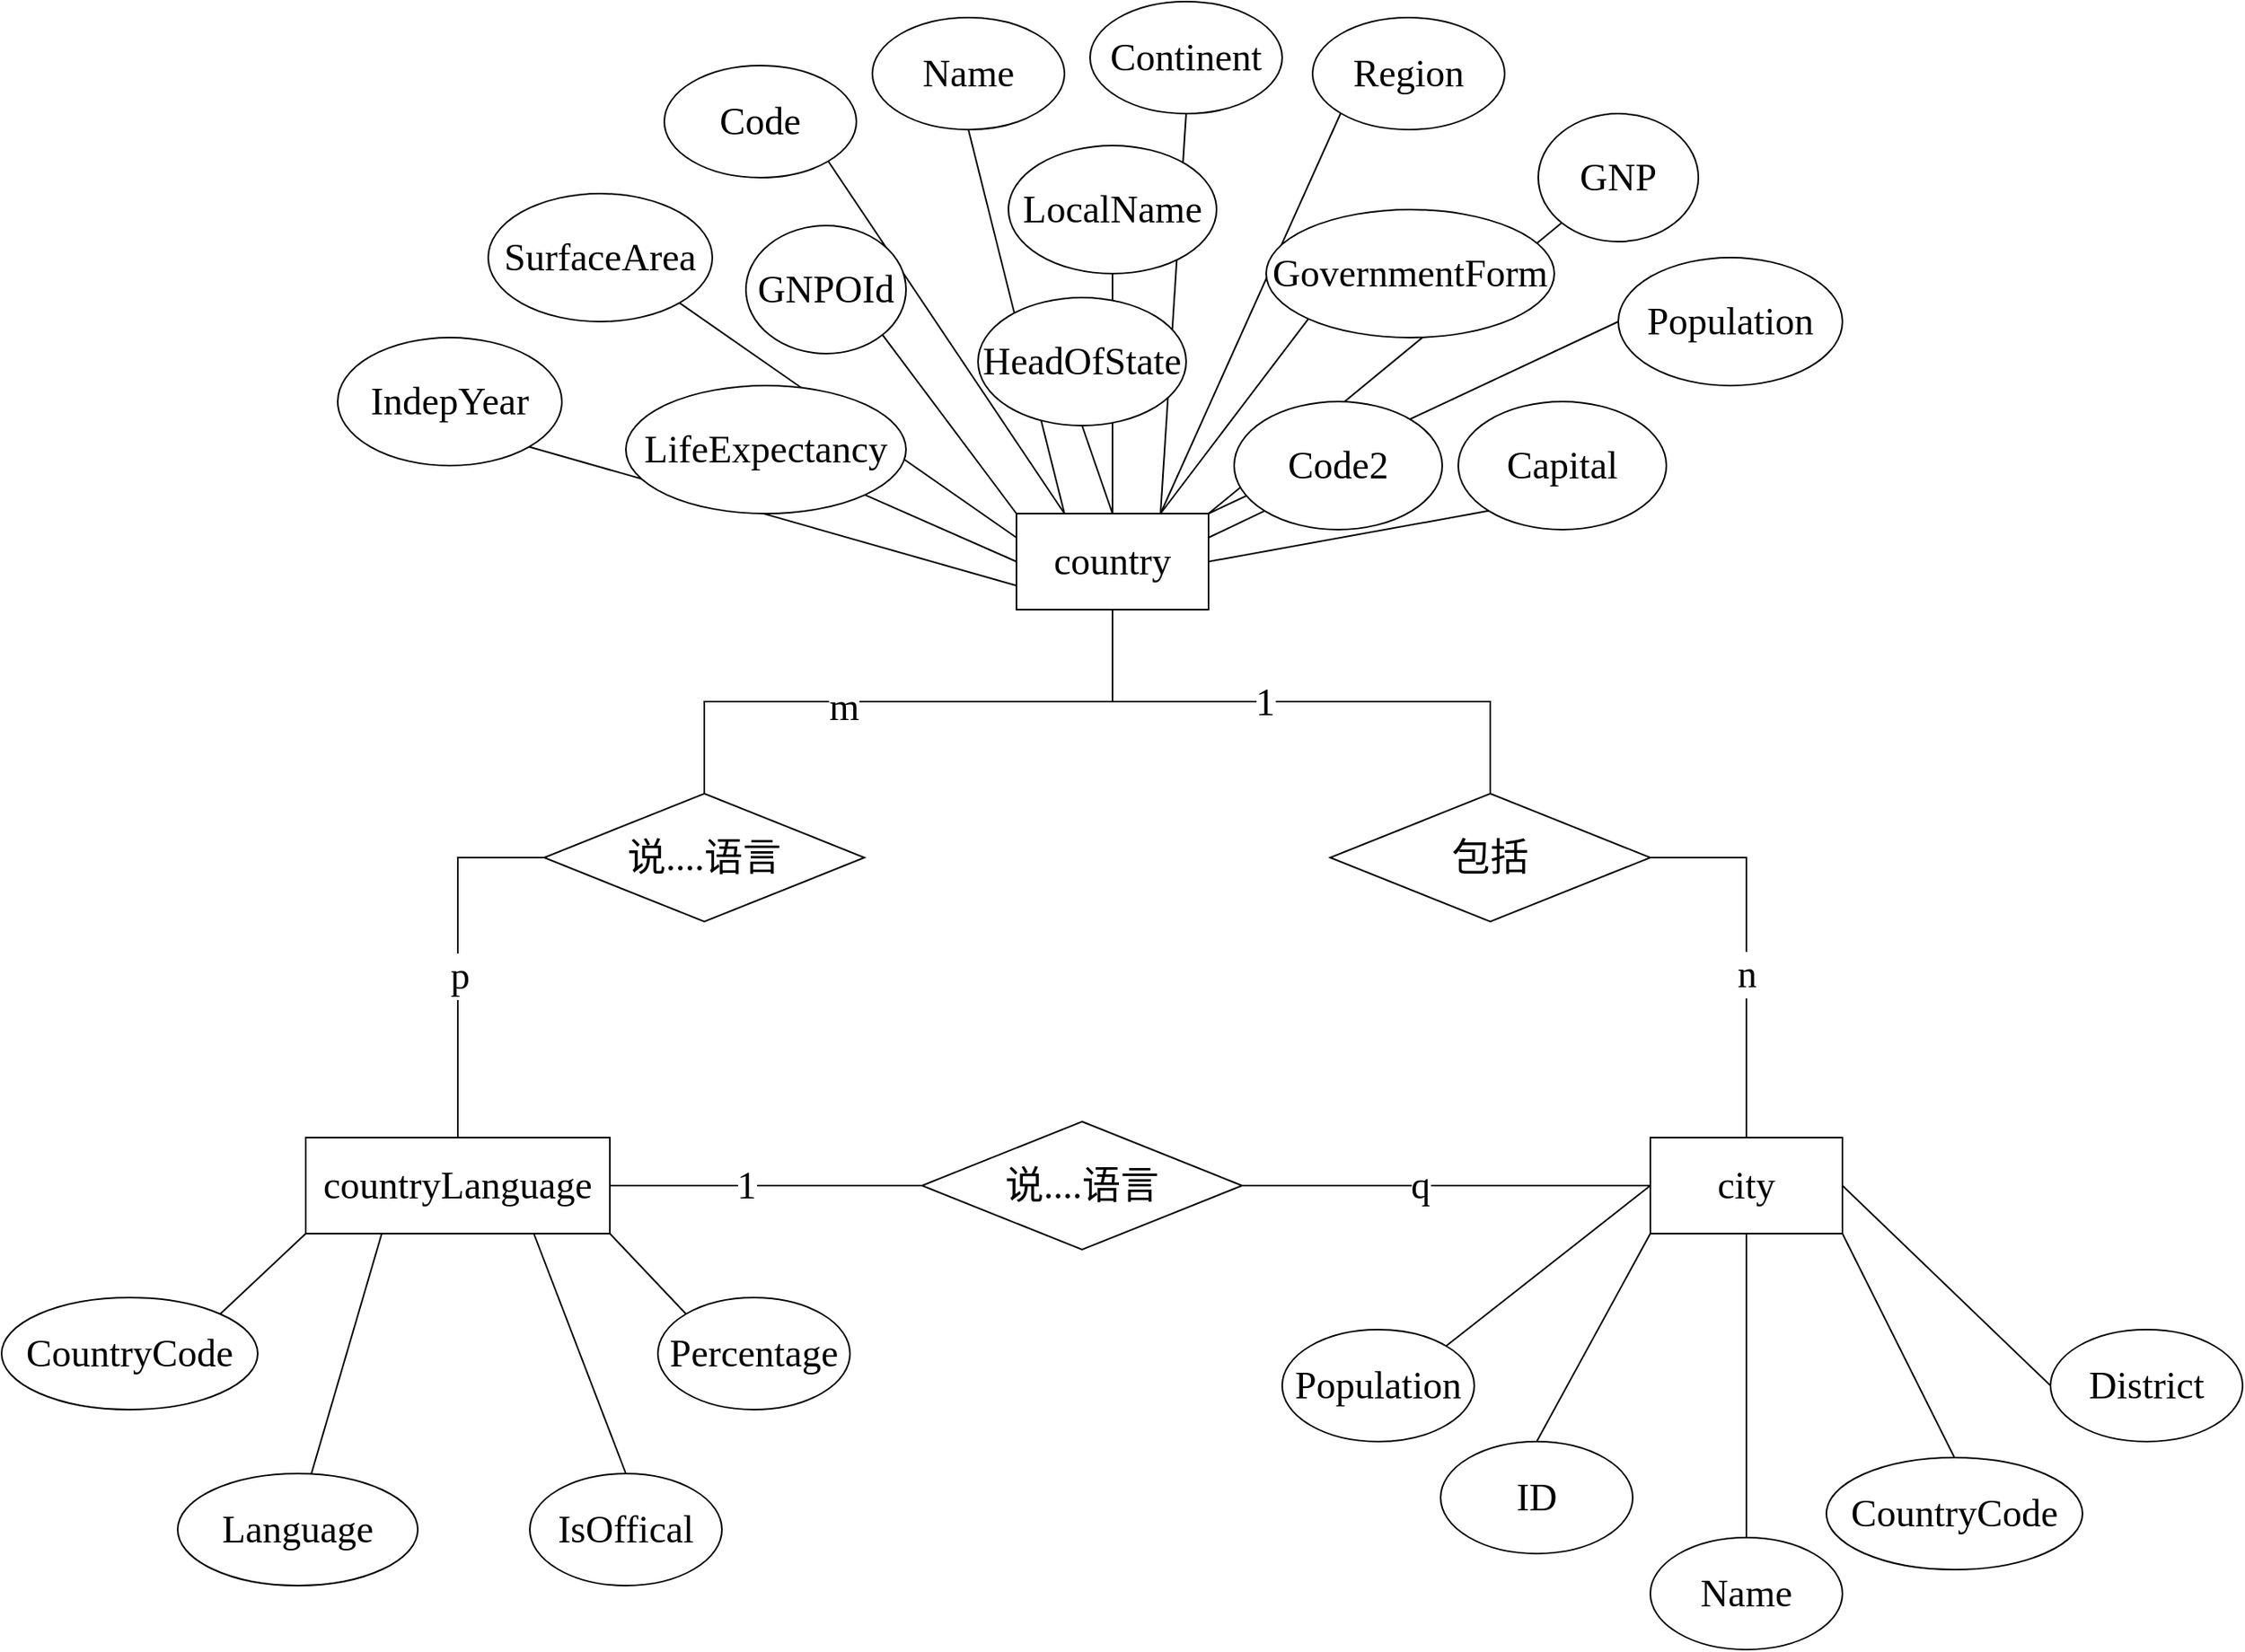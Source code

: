 <mxfile version="19.0.2" type="device"><diagram id="pAOOGw_GC8fOj6FFnymJ" name="第 1 页"><mxGraphModel dx="2998" dy="1329" grid="1" gridSize="10" guides="1" tooltips="1" connect="1" arrows="1" fold="1" page="1" pageScale="1" pageWidth="827" pageHeight="1169" math="0" shadow="0"><root><mxCell id="0"/><mxCell id="1" parent="0"/><mxCell id="q2WDj2eFsgshXKI_7M9w-46" value="" style="endArrow=none;html=1;rounded=0;fontFamily=Times New Roman;fontSize=24;fontColor=#000000;entryX=1;entryY=0;entryDx=0;entryDy=0;exitX=0;exitY=0.5;exitDx=0;exitDy=0;" edge="1" parent="1" source="q2WDj2eFsgshXKI_7M9w-16" target="q2WDj2eFsgshXKI_7M9w-1"><mxGeometry width="50" height="50" relative="1" as="geometry"><mxPoint x="144" y="520" as="sourcePoint"/><mxPoint x="39.194" y="478.365" as="targetPoint"/></mxGeometry></mxCell><mxCell id="q2WDj2eFsgshXKI_7M9w-45" value="" style="endArrow=none;html=1;rounded=0;fontFamily=Times New Roman;fontSize=24;fontColor=#000000;entryX=0;entryY=1;entryDx=0;entryDy=0;exitX=1;exitY=0;exitDx=0;exitDy=0;" edge="1" parent="1" source="q2WDj2eFsgshXKI_7M9w-1" target="q2WDj2eFsgshXKI_7M9w-18"><mxGeometry width="50" height="50" relative="1" as="geometry"><mxPoint x="134" y="510" as="sourcePoint"/><mxPoint x="29.194" y="468.365" as="targetPoint"/></mxGeometry></mxCell><mxCell id="q2WDj2eFsgshXKI_7M9w-44" value="" style="endArrow=none;html=1;rounded=0;fontFamily=Times New Roman;fontSize=24;fontColor=#000000;entryX=0;entryY=1;entryDx=0;entryDy=0;exitX=0.75;exitY=0;exitDx=0;exitDy=0;" edge="1" parent="1" source="q2WDj2eFsgshXKI_7M9w-1" target="q2WDj2eFsgshXKI_7M9w-12"><mxGeometry width="50" height="50" relative="1" as="geometry"><mxPoint x="124" y="500" as="sourcePoint"/><mxPoint x="19.194" y="458.365" as="targetPoint"/></mxGeometry></mxCell><mxCell id="q2WDj2eFsgshXKI_7M9w-43" value="" style="endArrow=none;html=1;rounded=0;fontFamily=Times New Roman;fontSize=24;fontColor=#000000;entryX=0.5;entryY=1;entryDx=0;entryDy=0;exitX=0.75;exitY=0;exitDx=0;exitDy=0;" edge="1" parent="1" source="q2WDj2eFsgshXKI_7M9w-1" target="q2WDj2eFsgshXKI_7M9w-11"><mxGeometry width="50" height="50" relative="1" as="geometry"><mxPoint x="114" y="490" as="sourcePoint"/><mxPoint x="9.194" y="448.365" as="targetPoint"/></mxGeometry></mxCell><mxCell id="q2WDj2eFsgshXKI_7M9w-42" value="" style="endArrow=none;html=1;rounded=0;fontFamily=Times New Roman;fontSize=24;fontColor=#000000;entryX=0.5;entryY=1;entryDx=0;entryDy=0;exitX=0.25;exitY=0;exitDx=0;exitDy=0;" edge="1" parent="1" source="q2WDj2eFsgshXKI_7M9w-1" target="q2WDj2eFsgshXKI_7M9w-10"><mxGeometry width="50" height="50" relative="1" as="geometry"><mxPoint x="104" y="480" as="sourcePoint"/><mxPoint x="-0.806" y="438.365" as="targetPoint"/></mxGeometry></mxCell><mxCell id="q2WDj2eFsgshXKI_7M9w-41" value="" style="endArrow=none;html=1;rounded=0;fontFamily=Times New Roman;fontSize=24;fontColor=#000000;entryX=0.5;entryY=1;entryDx=0;entryDy=0;exitX=0.5;exitY=0;exitDx=0;exitDy=0;" edge="1" parent="1" source="q2WDj2eFsgshXKI_7M9w-1" target="q2WDj2eFsgshXKI_7M9w-20"><mxGeometry width="50" height="50" relative="1" as="geometry"><mxPoint x="94" y="470" as="sourcePoint"/><mxPoint x="-10.806" y="428.365" as="targetPoint"/></mxGeometry></mxCell><mxCell id="q2WDj2eFsgshXKI_7M9w-38" value="" style="endArrow=none;html=1;rounded=0;fontFamily=Times New Roman;fontSize=24;fontColor=#000000;entryX=1;entryY=1;entryDx=0;entryDy=0;exitX=0.25;exitY=0;exitDx=0;exitDy=0;startArrow=none;" edge="1" parent="1" source="q2WDj2eFsgshXKI_7M9w-1" target="q2WDj2eFsgshXKI_7M9w-9"><mxGeometry width="50" height="50" relative="1" as="geometry"><mxPoint x="-20" y="340" as="sourcePoint"/><mxPoint x="-20.806" y="418.365" as="targetPoint"/></mxGeometry></mxCell><mxCell id="q2WDj2eFsgshXKI_7M9w-35" value="" style="endArrow=none;html=1;rounded=0;fontFamily=Times New Roman;fontSize=24;fontColor=#000000;entryX=0;entryY=1;entryDx=0;entryDy=0;exitX=1;exitY=0.25;exitDx=0;exitDy=0;" edge="1" parent="1" source="q2WDj2eFsgshXKI_7M9w-1" target="q2WDj2eFsgshXKI_7M9w-24"><mxGeometry width="50" height="50" relative="1" as="geometry"><mxPoint x="54" y="430" as="sourcePoint"/><mxPoint x="-50.806" y="388.365" as="targetPoint"/></mxGeometry></mxCell><mxCell id="q2WDj2eFsgshXKI_7M9w-33" value="" style="endArrow=none;html=1;rounded=0;fontFamily=Times New Roman;fontSize=24;fontColor=#000000;entryX=1;entryY=1;entryDx=0;entryDy=0;exitX=0;exitY=0.25;exitDx=0;exitDy=0;" edge="1" parent="1" source="q2WDj2eFsgshXKI_7M9w-1" target="q2WDj2eFsgshXKI_7M9w-14"><mxGeometry width="50" height="50" relative="1" as="geometry"><mxPoint x="34" y="410" as="sourcePoint"/><mxPoint x="-70.806" y="368.365" as="targetPoint"/></mxGeometry></mxCell><mxCell id="q2WDj2eFsgshXKI_7M9w-31" value="" style="endArrow=none;html=1;rounded=0;fontFamily=Times New Roman;fontSize=24;fontColor=#000000;entryX=1;entryY=1;entryDx=0;entryDy=0;exitX=0;exitY=0.75;exitDx=0;exitDy=0;" edge="1" parent="1" source="q2WDj2eFsgshXKI_7M9w-1" target="q2WDj2eFsgshXKI_7M9w-15"><mxGeometry width="50" height="50" relative="1" as="geometry"><mxPoint x="330" y="460" as="sourcePoint"/><mxPoint x="380" y="410" as="targetPoint"/></mxGeometry></mxCell><mxCell id="q2WDj2eFsgshXKI_7M9w-1" value="&lt;font face=&quot;Times New Roman&quot; style=&quot;font-size: 24px;&quot;&gt;country&lt;/font&gt;" style="rounded=0;whiteSpace=wrap;html=1;" vertex="1" parent="1"><mxGeometry x="24" y="370" width="120" height="60" as="geometry"/></mxCell><mxCell id="q2WDj2eFsgshXKI_7M9w-2" value="&lt;font face=&quot;Times New Roman&quot; style=&quot;font-size: 24px;&quot;&gt;city&lt;/font&gt;" style="rounded=0;whiteSpace=wrap;html=1;" vertex="1" parent="1"><mxGeometry x="420" y="760" width="120" height="60" as="geometry"/></mxCell><mxCell id="q2WDj2eFsgshXKI_7M9w-3" value="&lt;font face=&quot;Times New Roman&quot; style=&quot;font-size: 24px;&quot;&gt;countryLanguage&lt;/font&gt;" style="rounded=0;whiteSpace=wrap;html=1;" vertex="1" parent="1"><mxGeometry x="-420" y="760" width="190" height="60" as="geometry"/></mxCell><mxCell id="q2WDj2eFsgshXKI_7M9w-4" value="ID" style="ellipse;whiteSpace=wrap;html=1;fontFamily=Times New Roman;fontSize=24;" vertex="1" parent="1"><mxGeometry x="289" y="950" width="120" height="70" as="geometry"/></mxCell><mxCell id="q2WDj2eFsgshXKI_7M9w-5" value="Name" style="ellipse;whiteSpace=wrap;html=1;fontFamily=Times New Roman;fontSize=24;" vertex="1" parent="1"><mxGeometry x="420" y="1010" width="120" height="70" as="geometry"/></mxCell><mxCell id="q2WDj2eFsgshXKI_7M9w-6" value="CountryCode" style="ellipse;whiteSpace=wrap;html=1;fontFamily=Times New Roman;fontSize=24;" vertex="1" parent="1"><mxGeometry x="530" y="960" width="160" height="70" as="geometry"/></mxCell><mxCell id="q2WDj2eFsgshXKI_7M9w-7" value="District" style="ellipse;whiteSpace=wrap;html=1;fontFamily=Times New Roman;fontSize=24;" vertex="1" parent="1"><mxGeometry x="670" y="880" width="120" height="70" as="geometry"/></mxCell><mxCell id="q2WDj2eFsgshXKI_7M9w-8" value="Population" style="ellipse;whiteSpace=wrap;html=1;fontFamily=Times New Roman;fontSize=24;" vertex="1" parent="1"><mxGeometry x="190" y="880" width="120" height="70" as="geometry"/></mxCell><mxCell id="q2WDj2eFsgshXKI_7M9w-9" value="Code" style="ellipse;whiteSpace=wrap;html=1;fontFamily=Times New Roman;fontSize=24;" vertex="1" parent="1"><mxGeometry x="-196" y="90" width="120" height="70" as="geometry"/></mxCell><mxCell id="q2WDj2eFsgshXKI_7M9w-10" value="Name" style="ellipse;whiteSpace=wrap;html=1;fontFamily=Times New Roman;fontSize=24;" vertex="1" parent="1"><mxGeometry x="-66" y="60" width="120" height="70" as="geometry"/></mxCell><mxCell id="q2WDj2eFsgshXKI_7M9w-11" value="Continent" style="ellipse;whiteSpace=wrap;html=1;fontFamily=Times New Roman;fontSize=24;" vertex="1" parent="1"><mxGeometry x="70" y="50" width="120" height="70" as="geometry"/></mxCell><mxCell id="q2WDj2eFsgshXKI_7M9w-12" value="Region" style="ellipse;whiteSpace=wrap;html=1;fontFamily=Times New Roman;fontSize=24;" vertex="1" parent="1"><mxGeometry x="209" y="60" width="120" height="70" as="geometry"/></mxCell><mxCell id="q2WDj2eFsgshXKI_7M9w-14" value="&lt;span style=&quot;text-align: left;&quot;&gt;&lt;font style=&quot;font-size: 24px;&quot;&gt;SurfaceArea&lt;/font&gt;&lt;/span&gt;" style="ellipse;whiteSpace=wrap;html=1;fontFamily=Times New Roman;fontSize=24;" vertex="1" parent="1"><mxGeometry x="-306" y="170" width="140" height="80" as="geometry"/></mxCell><mxCell id="q2WDj2eFsgshXKI_7M9w-15" value="&lt;span style=&quot;text-align: left;&quot;&gt;&lt;font style=&quot;font-size: 24px;&quot;&gt;IndepYear&lt;/font&gt;&lt;/span&gt;" style="ellipse;whiteSpace=wrap;html=1;fontFamily=Times New Roman;fontSize=24;" vertex="1" parent="1"><mxGeometry x="-400" y="260" width="140" height="80" as="geometry"/></mxCell><mxCell id="q2WDj2eFsgshXKI_7M9w-16" value="&lt;span style=&quot;text-align: left;&quot;&gt;&lt;font style=&quot;font-size: 24px;&quot;&gt;Population&lt;/font&gt;&lt;/span&gt;" style="ellipse;whiteSpace=wrap;html=1;fontFamily=Times New Roman;fontSize=24;" vertex="1" parent="1"><mxGeometry x="400" y="210" width="140" height="80" as="geometry"/></mxCell><mxCell id="q2WDj2eFsgshXKI_7M9w-17" value="&lt;span style=&quot;text-align: left;&quot;&gt;&lt;font style=&quot;font-size: 24px;&quot;&gt;LifeExpectancy&lt;/font&gt;&lt;/span&gt;" style="ellipse;whiteSpace=wrap;html=1;fontFamily=Times New Roman;fontSize=24;" vertex="1" parent="1"><mxGeometry x="-220" y="290" width="175" height="80" as="geometry"/></mxCell><mxCell id="q2WDj2eFsgshXKI_7M9w-18" value="&lt;span style=&quot;text-align: left;&quot;&gt;&lt;font style=&quot;font-size: 24px;&quot;&gt;GNP&lt;/font&gt;&lt;/span&gt;" style="ellipse;whiteSpace=wrap;html=1;fontFamily=Times New Roman;fontSize=24;" vertex="1" parent="1"><mxGeometry x="350" y="120" width="100" height="80" as="geometry"/></mxCell><mxCell id="q2WDj2eFsgshXKI_7M9w-20" value="&lt;span style=&quot;text-align: left;&quot;&gt;&lt;font style=&quot;font-size: 24px;&quot;&gt;LocalName&lt;/font&gt;&lt;/span&gt;" style="ellipse;whiteSpace=wrap;html=1;fontFamily=Times New Roman;fontSize=24;" vertex="1" parent="1"><mxGeometry x="19" y="140" width="130" height="80" as="geometry"/></mxCell><mxCell id="q2WDj2eFsgshXKI_7M9w-21" value="&lt;span style=&quot;text-align: left;&quot;&gt;&lt;font style=&quot;font-size: 24px;&quot;&gt;GovernmentForm&lt;/font&gt;&lt;/span&gt;" style="ellipse;whiteSpace=wrap;html=1;fontFamily=Times New Roman;fontSize=24;" vertex="1" parent="1"><mxGeometry x="180" y="180" width="180" height="80" as="geometry"/></mxCell><mxCell id="q2WDj2eFsgshXKI_7M9w-22" value="&lt;span style=&quot;text-align: left;&quot;&gt;&lt;font style=&quot;font-size: 24px;&quot;&gt;HeadOfState&lt;/font&gt;&lt;/span&gt;" style="ellipse;whiteSpace=wrap;html=1;fontFamily=Times New Roman;fontSize=24;" vertex="1" parent="1"><mxGeometry y="235" width="130" height="80" as="geometry"/></mxCell><mxCell id="q2WDj2eFsgshXKI_7M9w-23" value="&lt;span style=&quot;text-align: left;&quot;&gt;&lt;font style=&quot;font-size: 24px;&quot;&gt;Capital&lt;/font&gt;&lt;/span&gt;" style="ellipse;whiteSpace=wrap;html=1;fontFamily=Times New Roman;fontSize=24;" vertex="1" parent="1"><mxGeometry x="300" y="300" width="130" height="80" as="geometry"/></mxCell><mxCell id="q2WDj2eFsgshXKI_7M9w-24" value="&lt;span style=&quot;text-align: left;&quot;&gt;&lt;font style=&quot;font-size: 24px;&quot;&gt;Code2&lt;/font&gt;&lt;/span&gt;" style="ellipse;whiteSpace=wrap;html=1;fontFamily=Times New Roman;fontSize=24;" vertex="1" parent="1"><mxGeometry x="160" y="300" width="130" height="80" as="geometry"/></mxCell><mxCell id="q2WDj2eFsgshXKI_7M9w-25" value="" style="endArrow=none;html=1;rounded=0;fontFamily=Times New Roman;fontSize=24;fontColor=#000000;exitX=0.5;exitY=1;exitDx=0;exitDy=0;entryX=0.5;entryY=0;entryDx=0;entryDy=0;" edge="1" parent="1" source="q2WDj2eFsgshXKI_7M9w-2" target="q2WDj2eFsgshXKI_7M9w-5"><mxGeometry width="50" height="50" relative="1" as="geometry"><mxPoint x="100" y="850" as="sourcePoint"/><mxPoint x="500" y="980" as="targetPoint"/></mxGeometry></mxCell><mxCell id="q2WDj2eFsgshXKI_7M9w-27" value="" style="endArrow=none;html=1;rounded=0;fontFamily=Times New Roman;fontSize=24;fontColor=#000000;entryX=1;entryY=0;entryDx=0;entryDy=0;exitX=0;exitY=0.5;exitDx=0;exitDy=0;" edge="1" parent="1" source="q2WDj2eFsgshXKI_7M9w-2" target="q2WDj2eFsgshXKI_7M9w-8"><mxGeometry width="50" height="50" relative="1" as="geometry"><mxPoint x="100" y="850" as="sourcePoint"/><mxPoint x="150" y="800" as="targetPoint"/></mxGeometry></mxCell><mxCell id="q2WDj2eFsgshXKI_7M9w-28" value="" style="endArrow=none;html=1;rounded=0;fontFamily=Times New Roman;fontSize=24;fontColor=#000000;entryX=0.5;entryY=0;entryDx=0;entryDy=0;exitX=0;exitY=1;exitDx=0;exitDy=0;" edge="1" parent="1" source="q2WDj2eFsgshXKI_7M9w-2" target="q2WDj2eFsgshXKI_7M9w-4"><mxGeometry width="50" height="50" relative="1" as="geometry"><mxPoint x="430" y="770" as="sourcePoint"/><mxPoint x="292.426" y="689.749" as="targetPoint"/></mxGeometry></mxCell><mxCell id="q2WDj2eFsgshXKI_7M9w-29" value="" style="endArrow=none;html=1;rounded=0;fontFamily=Times New Roman;fontSize=24;fontColor=#000000;entryX=0.5;entryY=0;entryDx=0;entryDy=0;exitX=1;exitY=1;exitDx=0;exitDy=0;" edge="1" parent="1" source="q2WDj2eFsgshXKI_7M9w-2" target="q2WDj2eFsgshXKI_7M9w-6"><mxGeometry width="50" height="50" relative="1" as="geometry"><mxPoint x="440" y="780" as="sourcePoint"/><mxPoint x="302.426" y="699.749" as="targetPoint"/></mxGeometry></mxCell><mxCell id="q2WDj2eFsgshXKI_7M9w-30" value="" style="endArrow=none;html=1;rounded=0;fontFamily=Times New Roman;fontSize=24;fontColor=#000000;entryX=0;entryY=0.5;entryDx=0;entryDy=0;exitX=1;exitY=0.5;exitDx=0;exitDy=0;" edge="1" parent="1" source="q2WDj2eFsgshXKI_7M9w-2" target="q2WDj2eFsgshXKI_7M9w-7"><mxGeometry width="50" height="50" relative="1" as="geometry"><mxPoint x="600" y="770" as="sourcePoint"/><mxPoint x="593.431" y="609.749" as="targetPoint"/></mxGeometry></mxCell><mxCell id="q2WDj2eFsgshXKI_7M9w-32" value="" style="endArrow=none;html=1;rounded=0;fontFamily=Times New Roman;fontSize=24;fontColor=#000000;entryX=1;entryY=1;entryDx=0;entryDy=0;exitX=0;exitY=0.5;exitDx=0;exitDy=0;" edge="1" parent="1" source="q2WDj2eFsgshXKI_7M9w-1" target="q2WDj2eFsgshXKI_7M9w-17"><mxGeometry width="50" height="50" relative="1" as="geometry"><mxPoint x="34" y="410" as="sourcePoint"/><mxPoint x="-270.503" y="338.284" as="targetPoint"/></mxGeometry></mxCell><mxCell id="q2WDj2eFsgshXKI_7M9w-34" value="" style="endArrow=none;html=1;rounded=0;fontFamily=Times New Roman;fontSize=24;fontColor=#000000;entryX=0;entryY=1;entryDx=0;entryDy=0;exitX=1;exitY=0.5;exitDx=0;exitDy=0;" edge="1" parent="1" source="q2WDj2eFsgshXKI_7M9w-1" target="q2WDj2eFsgshXKI_7M9w-23"><mxGeometry width="50" height="50" relative="1" as="geometry"><mxPoint x="44" y="420" as="sourcePoint"/><mxPoint x="-60.806" y="378.365" as="targetPoint"/></mxGeometry></mxCell><mxCell id="q2WDj2eFsgshXKI_7M9w-36" value="" style="endArrow=none;html=1;rounded=0;fontFamily=Times New Roman;fontSize=24;fontColor=#000000;entryX=0.5;entryY=1;entryDx=0;entryDy=0;exitX=0.5;exitY=0;exitDx=0;exitDy=0;" edge="1" parent="1" source="q2WDj2eFsgshXKI_7M9w-1" target="q2WDj2eFsgshXKI_7M9w-22"><mxGeometry width="50" height="50" relative="1" as="geometry"><mxPoint x="64" y="440" as="sourcePoint"/><mxPoint x="-40.806" y="398.365" as="targetPoint"/></mxGeometry></mxCell><mxCell id="q2WDj2eFsgshXKI_7M9w-19" value="&lt;span style=&quot;text-align: left;&quot;&gt;&lt;font style=&quot;font-size: 24px;&quot;&gt;GNPOId&lt;/font&gt;&lt;/span&gt;" style="ellipse;whiteSpace=wrap;html=1;fontFamily=Times New Roman;fontSize=24;" vertex="1" parent="1"><mxGeometry x="-145" y="190" width="100" height="80" as="geometry"/></mxCell><mxCell id="q2WDj2eFsgshXKI_7M9w-40" value="" style="endArrow=none;html=1;rounded=0;fontFamily=Times New Roman;fontSize=24;fontColor=#000000;entryX=1;entryY=1;entryDx=0;entryDy=0;exitX=0;exitY=0;exitDx=0;exitDy=0;startArrow=none;" edge="1" parent="1" source="q2WDj2eFsgshXKI_7M9w-1" target="q2WDj2eFsgshXKI_7M9w-19"><mxGeometry width="50" height="50" relative="1" as="geometry"><mxPoint x="24" y="370" as="sourcePoint"/><mxPoint x="-136" y="160" as="targetPoint"/></mxGeometry></mxCell><mxCell id="q2WDj2eFsgshXKI_7M9w-47" value="" style="endArrow=none;html=1;rounded=0;fontFamily=Times New Roman;fontSize=24;fontColor=#000000;entryX=0;entryY=1;entryDx=0;entryDy=0;exitX=0.75;exitY=0;exitDx=0;exitDy=0;" edge="1" parent="1" source="q2WDj2eFsgshXKI_7M9w-1" target="q2WDj2eFsgshXKI_7M9w-21"><mxGeometry width="50" height="50" relative="1" as="geometry"><mxPoint x="154" y="530" as="sourcePoint"/><mxPoint x="49.194" y="488.365" as="targetPoint"/></mxGeometry></mxCell><mxCell id="q2WDj2eFsgshXKI_7M9w-48" value="CountryCode" style="ellipse;whiteSpace=wrap;html=1;fontFamily=Times New Roman;fontSize=24;" vertex="1" parent="1"><mxGeometry x="-610" y="860" width="160" height="70" as="geometry"/></mxCell><mxCell id="q2WDj2eFsgshXKI_7M9w-49" value="Language" style="ellipse;whiteSpace=wrap;html=1;fontFamily=Times New Roman;fontSize=24;" vertex="1" parent="1"><mxGeometry x="-500" y="970" width="150" height="70" as="geometry"/></mxCell><mxCell id="q2WDj2eFsgshXKI_7M9w-50" value="IsOffical" style="ellipse;whiteSpace=wrap;html=1;fontFamily=Times New Roman;fontSize=24;" vertex="1" parent="1"><mxGeometry x="-280" y="970" width="120" height="70" as="geometry"/></mxCell><mxCell id="q2WDj2eFsgshXKI_7M9w-52" value="Percentage" style="ellipse;whiteSpace=wrap;html=1;fontFamily=Times New Roman;fontSize=24;" vertex="1" parent="1"><mxGeometry x="-200" y="860" width="120" height="70" as="geometry"/></mxCell><mxCell id="q2WDj2eFsgshXKI_7M9w-54" value="" style="endArrow=none;html=1;rounded=0;fontFamily=Times New Roman;fontSize=24;fontColor=#000000;entryX=0;entryY=1;entryDx=0;entryDy=0;exitX=1;exitY=0;exitDx=0;exitDy=0;" edge="1" parent="1" source="q2WDj2eFsgshXKI_7M9w-48" target="q2WDj2eFsgshXKI_7M9w-3"><mxGeometry width="50" height="50" relative="1" as="geometry"><mxPoint x="350" y="550" as="sourcePoint"/><mxPoint x="400" y="500" as="targetPoint"/></mxGeometry></mxCell><mxCell id="q2WDj2eFsgshXKI_7M9w-56" value="" style="endArrow=none;html=1;rounded=0;fontFamily=Times New Roman;fontSize=24;fontColor=#000000;entryX=0.25;entryY=1;entryDx=0;entryDy=0;exitX=0.556;exitY=0.007;exitDx=0;exitDy=0;exitPerimeter=0;" edge="1" parent="1" source="q2WDj2eFsgshXKI_7M9w-49" target="q2WDj2eFsgshXKI_7M9w-3"><mxGeometry width="50" height="50" relative="1" as="geometry"><mxPoint x="350" y="550" as="sourcePoint"/><mxPoint x="400" y="500" as="targetPoint"/></mxGeometry></mxCell><mxCell id="q2WDj2eFsgshXKI_7M9w-57" value="" style="endArrow=none;html=1;rounded=0;fontFamily=Times New Roman;fontSize=24;fontColor=#000000;entryX=0.75;entryY=1;entryDx=0;entryDy=0;exitX=0.5;exitY=0;exitDx=0;exitDy=0;" edge="1" parent="1" source="q2WDj2eFsgshXKI_7M9w-50" target="q2WDj2eFsgshXKI_7M9w-3"><mxGeometry width="50" height="50" relative="1" as="geometry"><mxPoint x="-409.6" y="970.49" as="sourcePoint"/><mxPoint x="-357.5" y="830" as="targetPoint"/></mxGeometry></mxCell><mxCell id="q2WDj2eFsgshXKI_7M9w-58" value="" style="endArrow=none;html=1;rounded=0;fontFamily=Times New Roman;fontSize=24;fontColor=#000000;entryX=1;entryY=1;entryDx=0;entryDy=0;exitX=0;exitY=0;exitDx=0;exitDy=0;" edge="1" parent="1" source="q2WDj2eFsgshXKI_7M9w-52" target="q2WDj2eFsgshXKI_7M9w-3"><mxGeometry width="50" height="50" relative="1" as="geometry"><mxPoint x="-399.6" y="980.49" as="sourcePoint"/><mxPoint x="-347.5" y="840" as="targetPoint"/></mxGeometry></mxCell><mxCell id="q2WDj2eFsgshXKI_7M9w-59" value="说....语言" style="rhombus;whiteSpace=wrap;html=1;labelBackgroundColor=none;fontFamily=Times New Roman;fontSize=24;fontColor=#000000;" vertex="1" parent="1"><mxGeometry x="-271" y="545" width="200" height="80" as="geometry"/></mxCell><mxCell id="q2WDj2eFsgshXKI_7M9w-60" value="包括" style="rhombus;whiteSpace=wrap;html=1;labelBackgroundColor=none;fontFamily=Times New Roman;fontSize=24;fontColor=#000000;" vertex="1" parent="1"><mxGeometry x="220" y="545" width="200" height="80" as="geometry"/></mxCell><mxCell id="q2WDj2eFsgshXKI_7M9w-62" value="" style="endArrow=none;html=1;rounded=0;fontFamily=Times New Roman;fontSize=24;fontColor=#000000;entryX=0.5;entryY=1;entryDx=0;entryDy=0;exitX=0.5;exitY=0;exitDx=0;exitDy=0;edgeStyle=orthogonalEdgeStyle;" edge="1" parent="1" source="q2WDj2eFsgshXKI_7M9w-59" target="q2WDj2eFsgshXKI_7M9w-1"><mxGeometry width="50" height="50" relative="1" as="geometry"><mxPoint x="420" y="550" as="sourcePoint"/><mxPoint x="470" y="500" as="targetPoint"/></mxGeometry></mxCell><mxCell id="q2WDj2eFsgshXKI_7M9w-66" value="m" style="edgeLabel;html=1;align=center;verticalAlign=middle;resizable=0;points=[];fontSize=24;fontFamily=Times New Roman;fontColor=#000000;" vertex="1" connectable="0" parent="q2WDj2eFsgshXKI_7M9w-62"><mxGeometry x="-0.221" y="-3" relative="1" as="geometry"><mxPoint as="offset"/></mxGeometry></mxCell><mxCell id="q2WDj2eFsgshXKI_7M9w-63" value="" style="endArrow=none;html=1;rounded=0;fontFamily=Times New Roman;fontSize=24;fontColor=#000000;entryX=0.5;entryY=1;entryDx=0;entryDy=0;exitX=0.5;exitY=0;exitDx=0;exitDy=0;edgeStyle=orthogonalEdgeStyle;" edge="1" parent="1" source="q2WDj2eFsgshXKI_7M9w-60" target="q2WDj2eFsgshXKI_7M9w-1"><mxGeometry width="50" height="50" relative="1" as="geometry"><mxPoint x="-190" y="555" as="sourcePoint"/><mxPoint x="94.0" y="440" as="targetPoint"/></mxGeometry></mxCell><mxCell id="q2WDj2eFsgshXKI_7M9w-68" value="1" style="edgeLabel;html=1;align=center;verticalAlign=middle;resizable=0;points=[];fontSize=24;fontFamily=Times New Roman;fontColor=#000000;" vertex="1" connectable="0" parent="q2WDj2eFsgshXKI_7M9w-63"><mxGeometry x="0.132" relative="1" as="geometry"><mxPoint as="offset"/></mxGeometry></mxCell><mxCell id="q2WDj2eFsgshXKI_7M9w-64" value="" style="endArrow=none;html=1;rounded=0;fontFamily=Times New Roman;fontSize=24;fontColor=#000000;entryX=0;entryY=0.5;entryDx=0;entryDy=0;exitX=0.5;exitY=0;exitDx=0;exitDy=0;edgeStyle=orthogonalEdgeStyle;" edge="1" parent="1" source="q2WDj2eFsgshXKI_7M9w-3" target="q2WDj2eFsgshXKI_7M9w-59"><mxGeometry width="50" height="50" relative="1" as="geometry"><mxPoint x="420" y="550" as="sourcePoint"/><mxPoint x="470" y="500" as="targetPoint"/></mxGeometry></mxCell><mxCell id="q2WDj2eFsgshXKI_7M9w-67" value="p" style="edgeLabel;html=1;align=center;verticalAlign=middle;resizable=0;points=[];fontSize=24;fontFamily=Times New Roman;fontColor=#000000;" vertex="1" connectable="0" parent="q2WDj2eFsgshXKI_7M9w-64"><mxGeometry x="-0.112" y="-1" relative="1" as="geometry"><mxPoint as="offset"/></mxGeometry></mxCell><mxCell id="q2WDj2eFsgshXKI_7M9w-65" value="" style="endArrow=none;html=1;rounded=0;fontFamily=Times New Roman;fontSize=24;fontColor=#000000;edgeStyle=orthogonalEdgeStyle;entryX=1;entryY=0.5;entryDx=0;entryDy=0;" edge="1" parent="1" source="q2WDj2eFsgshXKI_7M9w-2" target="q2WDj2eFsgshXKI_7M9w-60"><mxGeometry width="50" height="50" relative="1" as="geometry"><mxPoint x="-315" y="770" as="sourcePoint"/><mxPoint x="-261" y="620" as="targetPoint"/></mxGeometry></mxCell><mxCell id="q2WDj2eFsgshXKI_7M9w-69" value="n" style="edgeLabel;html=1;align=center;verticalAlign=middle;resizable=0;points=[];fontSize=24;fontFamily=Times New Roman;fontColor=#000000;" vertex="1" connectable="0" parent="q2WDj2eFsgshXKI_7M9w-65"><mxGeometry x="-0.126" relative="1" as="geometry"><mxPoint as="offset"/></mxGeometry></mxCell><mxCell id="q2WDj2eFsgshXKI_7M9w-71" value="说....语言" style="rhombus;whiteSpace=wrap;html=1;labelBackgroundColor=none;fontFamily=Times New Roman;fontSize=24;fontColor=#000000;" vertex="1" parent="1"><mxGeometry x="-35" y="750" width="200" height="80" as="geometry"/></mxCell><mxCell id="q2WDj2eFsgshXKI_7M9w-72" value="" style="endArrow=none;html=1;rounded=0;fontFamily=Times New Roman;fontSize=24;fontColor=#000000;exitX=0;exitY=0.5;exitDx=0;exitDy=0;edgeStyle=orthogonalEdgeStyle;entryX=1;entryY=0.5;entryDx=0;entryDy=0;" edge="1" parent="1" source="q2WDj2eFsgshXKI_7M9w-2" target="q2WDj2eFsgshXKI_7M9w-71"><mxGeometry width="50" height="50" relative="1" as="geometry"><mxPoint x="330" y="555" as="sourcePoint"/><mxPoint x="190" y="780" as="targetPoint"/></mxGeometry></mxCell><mxCell id="q2WDj2eFsgshXKI_7M9w-73" value="q" style="edgeLabel;html=1;align=center;verticalAlign=middle;resizable=0;points=[];fontSize=24;fontFamily=Times New Roman;fontColor=#000000;" vertex="1" connectable="0" parent="q2WDj2eFsgshXKI_7M9w-72"><mxGeometry x="0.132" relative="1" as="geometry"><mxPoint as="offset"/></mxGeometry></mxCell><mxCell id="q2WDj2eFsgshXKI_7M9w-74" value="" style="endArrow=none;html=1;rounded=0;fontFamily=Times New Roman;fontSize=24;fontColor=#000000;edgeStyle=orthogonalEdgeStyle;entryX=1;entryY=0.5;entryDx=0;entryDy=0;exitX=0;exitY=0.5;exitDx=0;exitDy=0;" edge="1" parent="1" source="q2WDj2eFsgshXKI_7M9w-71" target="q2WDj2eFsgshXKI_7M9w-3"><mxGeometry width="50" height="50" relative="1" as="geometry"><mxPoint x="-50" y="740" as="sourcePoint"/><mxPoint x="175" y="800" as="targetPoint"/></mxGeometry></mxCell><mxCell id="q2WDj2eFsgshXKI_7M9w-75" value="1" style="edgeLabel;html=1;align=center;verticalAlign=middle;resizable=0;points=[];fontSize=24;fontFamily=Times New Roman;fontColor=#000000;" vertex="1" connectable="0" parent="q2WDj2eFsgshXKI_7M9w-74"><mxGeometry x="0.132" relative="1" as="geometry"><mxPoint as="offset"/></mxGeometry></mxCell></root></mxGraphModel></diagram></mxfile>